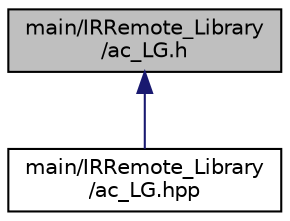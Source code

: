 digraph "main/IRRemote_Library/ac_LG.h"
{
 // LATEX_PDF_SIZE
  edge [fontname="Helvetica",fontsize="10",labelfontname="Helvetica",labelfontsize="10"];
  node [fontname="Helvetica",fontsize="10",shape=record];
  Node1 [label="main/IRRemote_Library\l/ac_LG.h",height=0.2,width=0.4,color="black", fillcolor="grey75", style="filled", fontcolor="black",tooltip=" "];
  Node1 -> Node2 [dir="back",color="midnightblue",fontsize="10",style="solid"];
  Node2 [label="main/IRRemote_Library\l/ac_LG.hpp",height=0.2,width=0.4,color="black", fillcolor="white", style="filled",URL="$ac___l_g_8hpp.html",tooltip=" "];
}
